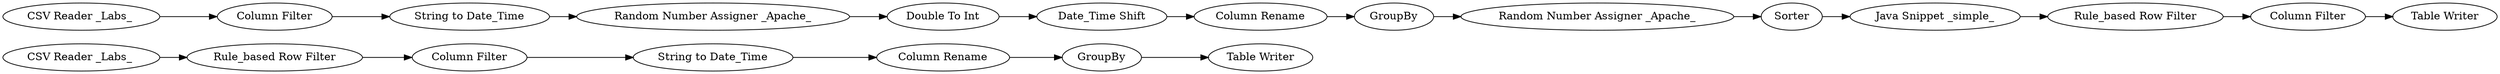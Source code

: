 digraph {
	13 -> 15
	20 -> 21
	15 -> 14
	14 -> 16
	16 -> 24
	9 -> 13
	21 -> 22
	4 -> 6
	22 -> 23
	11 -> 12
	7 -> 10
	10 -> 11
	12 -> 19
	6 -> 7
	3 -> 4
	19 -> 20
	23 -> 25
	2 -> 9
	1 -> 3
	7 [label="Double To Int"]
	9 [label="Rule_based Row Filter"]
	21 [label="Java Snippet _simple_"]
	3 [label="Column Filter"]
	19 [label="Random Number Assigner _Apache_"]
	24 [label="Table Writer"]
	6 [label="Random Number Assigner _Apache_"]
	15 [label="String to Date_Time"]
	25 [label="Table Writer"]
	12 [label=GroupBy]
	10 [label="Date_Time Shift"]
	16 [label=GroupBy]
	1 [label="CSV Reader _Labs_ "]
	22 [label="Rule_based Row Filter"]
	11 [label="Column Rename"]
	4 [label="String to Date_Time"]
	23 [label="Column Filter"]
	14 [label="Column Rename"]
	13 [label="Column Filter"]
	20 [label=Sorter]
	2 [label="CSV Reader _Labs_ "]
	rankdir=LR
}
